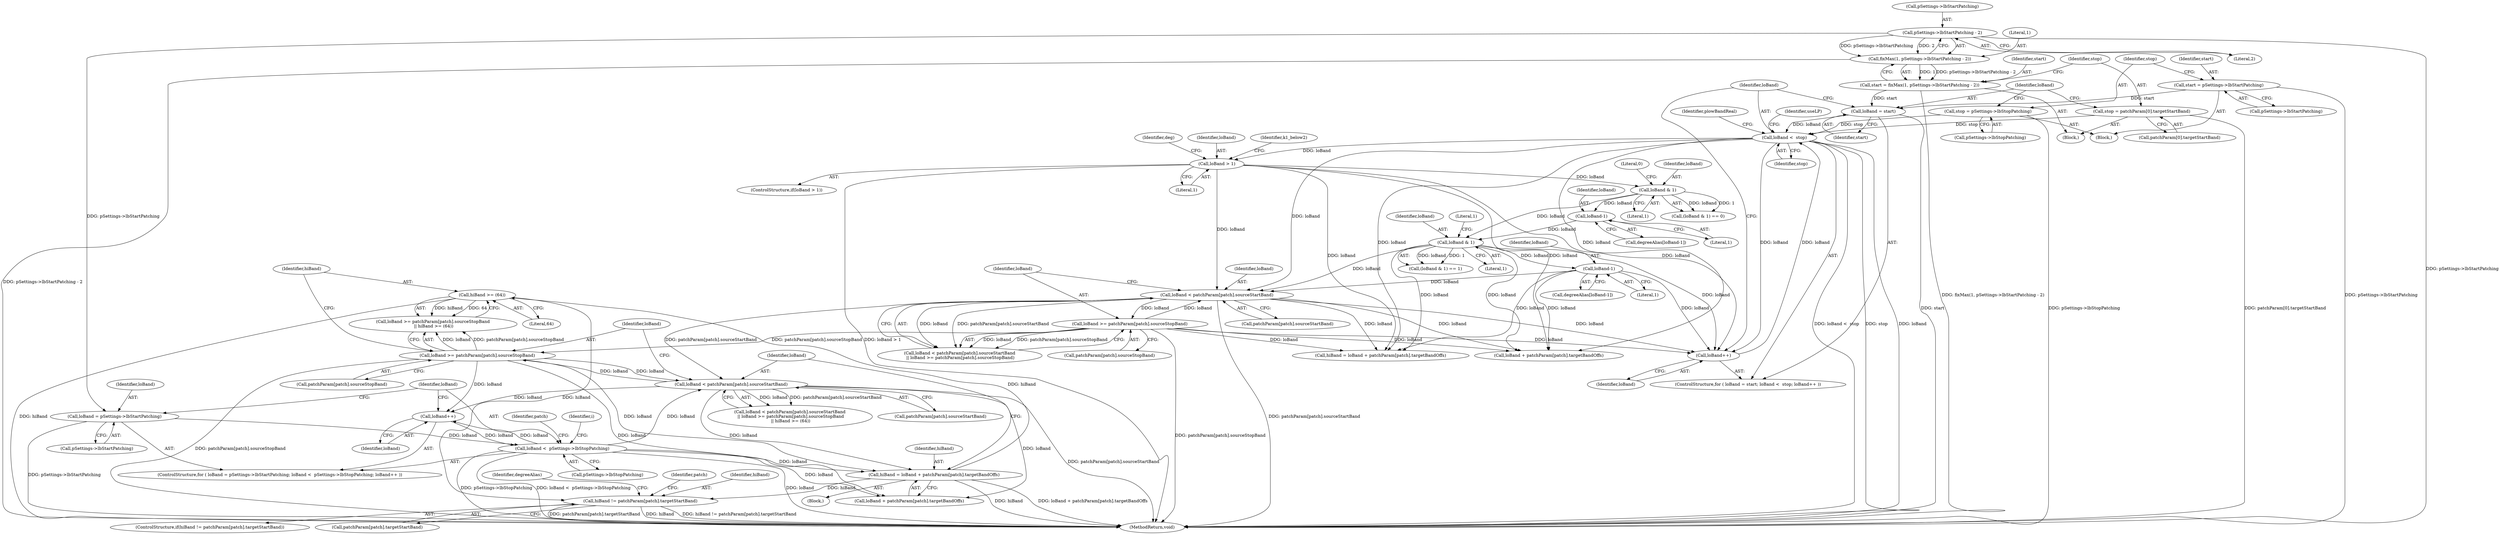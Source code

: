 digraph "0_Android_8e3be529372892e20ccf196809bc73276c822189@pointer" {
"1001978" [label="(Call,hiBand != patchParam[patch].targetStartBand)"];
"1001970" [label="(Call,hiBand >= (64))"];
"1001944" [label="(Call,hiBand = loBand + patchParam[patch].targetBandOffs)"];
"1001963" [label="(Call,loBand >= patchParam[patch].sourceStopBand)"];
"1001955" [label="(Call,loBand < patchParam[patch].sourceStartBand)"];
"1001925" [label="(Call,loBand <  pSettings->lbStopPatching)"];
"1001920" [label="(Call,loBand = pSettings->lbStartPatching)"];
"1000407" [label="(Call,pSettings->lbStartPatching - 2)"];
"1001930" [label="(Call,loBand++)"];
"1001624" [label="(Call,loBand < patchParam[patch].sourceStartBand)"];
"1001631" [label="(Call,loBand >= patchParam[patch].sourceStopBand)"];
"1000423" [label="(Call,loBand <  stop)"];
"1000426" [label="(Call,loBand++)"];
"1001477" [label="(Call,loBand > 1)"];
"1001580" [label="(Call,loBand-1)"];
"1001549" [label="(Call,loBand & 1)"];
"1001499" [label="(Call,loBand & 1)"];
"1001530" [label="(Call,loBand-1)"];
"1000420" [label="(Call,loBand = start)"];
"1000391" [label="(Call,start = pSettings->lbStartPatching)"];
"1000403" [label="(Call,start = fixMax(1, pSettings->lbStartPatching - 2))"];
"1000405" [label="(Call,fixMax(1, pSettings->lbStartPatching - 2))"];
"1000396" [label="(Call,stop = pSettings->lbStopPatching)"];
"1000412" [label="(Call,stop = patchParam[0].targetStartBand)"];
"1000412" [label="(Call,stop = patchParam[0].targetStartBand)"];
"1001921" [label="(Identifier,loBand)"];
"1000393" [label="(Call,pSettings->lbStartPatching)"];
"1000397" [label="(Identifier,stop)"];
"1000424" [label="(Identifier,loBand)"];
"1001926" [label="(Identifier,loBand)"];
"1001917" [label="(Identifier,useLP)"];
"1001954" [label="(Call,loBand < patchParam[patch].sourceStartBand\n || loBand >= patchParam[patch].sourceStopBand\n || hiBand >= (64))"];
"1000403" [label="(Call,start = fixMax(1, pSettings->lbStartPatching - 2))"];
"1001970" [label="(Call,hiBand >= (64))"];
"1000408" [label="(Call,pSettings->lbStartPatching)"];
"1001955" [label="(Call,loBand < patchParam[patch].sourceStartBand)"];
"1001925" [label="(Call,loBand <  pSettings->lbStopPatching)"];
"1001615" [label="(Call,loBand + patchParam[patch].targetBandOffs)"];
"1001962" [label="(Call,loBand >= patchParam[patch].sourceStopBand\n || hiBand >= (64))"];
"1000413" [label="(Identifier,stop)"];
"1001498" [label="(Call,(loBand & 1) == 0)"];
"1001919" [label="(ControlStructure,for ( loBand = pSettings->lbStartPatching; loBand <  pSettings->lbStopPatching; loBand++ ))"];
"1001972" [label="(Literal,64)"];
"1001548" [label="(Call,(loBand & 1) == 1)"];
"1001930" [label="(Call,loBand++)"];
"1001996" [label="(Identifier,i)"];
"1001931" [label="(Identifier,loBand)"];
"1001633" [label="(Call,patchParam[patch].sourceStopBand)"];
"1000392" [label="(Identifier,start)"];
"1000426" [label="(Call,loBand++)"];
"1001624" [label="(Call,loBand < patchParam[patch].sourceStartBand)"];
"1001922" [label="(Call,pSettings->lbStartPatching)"];
"1001957" [label="(Call,patchParam[patch].sourceStartBand)"];
"1000405" [label="(Call,fixMax(1, pSettings->lbStartPatching - 2))"];
"1001956" [label="(Identifier,loBand)"];
"1001942" [label="(Block,)"];
"1001531" [label="(Identifier,loBand)"];
"1002020" [label="(MethodReturn,void)"];
"1000422" [label="(Identifier,start)"];
"1000406" [label="(Literal,1)"];
"1001920" [label="(Call,loBand = pSettings->lbStartPatching)"];
"1000414" [label="(Call,patchParam[0].targetStartBand)"];
"1001478" [label="(Identifier,loBand)"];
"1001945" [label="(Identifier,hiBand)"];
"1001479" [label="(Literal,1)"];
"1001971" [label="(Identifier,hiBand)"];
"1001581" [label="(Identifier,loBand)"];
"1001625" [label="(Identifier,loBand)"];
"1001552" [label="(Literal,1)"];
"1001626" [label="(Call,patchParam[patch].sourceStartBand)"];
"1000432" [label="(Identifier,plowBandReal)"];
"1001978" [label="(Call,hiBand != patchParam[patch].targetStartBand)"];
"1000411" [label="(Literal,2)"];
"1000390" [label="(Block,)"];
"1001502" [label="(Literal,0)"];
"1001578" [label="(Call,degreeAlias[loBand-1])"];
"1001993" [label="(Identifier,patch)"];
"1001551" [label="(Literal,1)"];
"1001532" [label="(Literal,1)"];
"1001582" [label="(Literal,1)"];
"1000427" [label="(Identifier,loBand)"];
"1001530" [label="(Call,loBand-1)"];
"1001934" [label="(Identifier,patch)"];
"1001580" [label="(Call,loBand-1)"];
"1000407" [label="(Call,pSettings->lbStartPatching - 2)"];
"1001944" [label="(Call,hiBand = loBand + patchParam[patch].targetBandOffs)"];
"1001979" [label="(Identifier,hiBand)"];
"1001927" [label="(Call,pSettings->lbStopPatching)"];
"1001946" [label="(Call,loBand + patchParam[patch].targetBandOffs)"];
"1000420" [label="(Call,loBand = start)"];
"1001963" [label="(Call,loBand >= patchParam[patch].sourceStopBand)"];
"1000425" [label="(Identifier,stop)"];
"1001550" [label="(Identifier,loBand)"];
"1001501" [label="(Literal,1)"];
"1000404" [label="(Identifier,start)"];
"1001631" [label="(Call,loBand >= patchParam[patch].sourceStopBand)"];
"1001499" [label="(Call,loBand & 1)"];
"1001987" [label="(Identifier,degreeAlias)"];
"1001477" [label="(Call,loBand > 1)"];
"1001528" [label="(Call,degreeAlias[loBand-1])"];
"1001613" [label="(Call,hiBand = loBand + patchParam[patch].targetBandOffs)"];
"1001965" [label="(Call,patchParam[patch].sourceStopBand)"];
"1000419" [label="(ControlStructure,for ( loBand = start; loBand <  stop; loBand++ ))"];
"1001977" [label="(ControlStructure,if(hiBand != patchParam[patch].targetStartBand))"];
"1001476" [label="(ControlStructure,if(loBand > 1))"];
"1001964" [label="(Identifier,loBand)"];
"1000402" [label="(Block,)"];
"1000421" [label="(Identifier,loBand)"];
"1000398" [label="(Call,pSettings->lbStopPatching)"];
"1001549" [label="(Call,loBand & 1)"];
"1001597" [label="(Identifier,k1_below2)"];
"1001623" [label="(Call,loBand < patchParam[patch].sourceStartBand\n || loBand >= patchParam[patch].sourceStopBand)"];
"1000423" [label="(Call,loBand <  stop)"];
"1000391" [label="(Call,start = pSettings->lbStartPatching)"];
"1001500" [label="(Identifier,loBand)"];
"1001980" [label="(Call,patchParam[patch].targetStartBand)"];
"1001632" [label="(Identifier,loBand)"];
"1001483" [label="(Identifier,deg)"];
"1000396" [label="(Call,stop = pSettings->lbStopPatching)"];
"1001978" -> "1001977"  [label="AST: "];
"1001978" -> "1001980"  [label="CFG: "];
"1001979" -> "1001978"  [label="AST: "];
"1001980" -> "1001978"  [label="AST: "];
"1001987" -> "1001978"  [label="CFG: "];
"1001993" -> "1001978"  [label="CFG: "];
"1001978" -> "1002020"  [label="DDG: hiBand != patchParam[patch].targetStartBand"];
"1001978" -> "1002020"  [label="DDG: patchParam[patch].targetStartBand"];
"1001978" -> "1002020"  [label="DDG: hiBand"];
"1001970" -> "1001978"  [label="DDG: hiBand"];
"1001944" -> "1001978"  [label="DDG: hiBand"];
"1001970" -> "1001962"  [label="AST: "];
"1001970" -> "1001972"  [label="CFG: "];
"1001971" -> "1001970"  [label="AST: "];
"1001972" -> "1001970"  [label="AST: "];
"1001962" -> "1001970"  [label="CFG: "];
"1001970" -> "1002020"  [label="DDG: hiBand"];
"1001970" -> "1001962"  [label="DDG: hiBand"];
"1001970" -> "1001962"  [label="DDG: 64"];
"1001944" -> "1001970"  [label="DDG: hiBand"];
"1001944" -> "1001942"  [label="AST: "];
"1001944" -> "1001946"  [label="CFG: "];
"1001945" -> "1001944"  [label="AST: "];
"1001946" -> "1001944"  [label="AST: "];
"1001956" -> "1001944"  [label="CFG: "];
"1001944" -> "1002020"  [label="DDG: loBand + patchParam[patch].targetBandOffs"];
"1001944" -> "1002020"  [label="DDG: hiBand"];
"1001963" -> "1001944"  [label="DDG: loBand"];
"1001925" -> "1001944"  [label="DDG: loBand"];
"1001955" -> "1001944"  [label="DDG: loBand"];
"1001963" -> "1001962"  [label="AST: "];
"1001963" -> "1001965"  [label="CFG: "];
"1001964" -> "1001963"  [label="AST: "];
"1001965" -> "1001963"  [label="AST: "];
"1001971" -> "1001963"  [label="CFG: "];
"1001962" -> "1001963"  [label="CFG: "];
"1001963" -> "1002020"  [label="DDG: patchParam[patch].sourceStopBand"];
"1001963" -> "1001930"  [label="DDG: loBand"];
"1001963" -> "1001946"  [label="DDG: loBand"];
"1001963" -> "1001955"  [label="DDG: loBand"];
"1001963" -> "1001962"  [label="DDG: loBand"];
"1001963" -> "1001962"  [label="DDG: patchParam[patch].sourceStopBand"];
"1001955" -> "1001963"  [label="DDG: loBand"];
"1001631" -> "1001963"  [label="DDG: patchParam[patch].sourceStopBand"];
"1001955" -> "1001954"  [label="AST: "];
"1001955" -> "1001957"  [label="CFG: "];
"1001956" -> "1001955"  [label="AST: "];
"1001957" -> "1001955"  [label="AST: "];
"1001964" -> "1001955"  [label="CFG: "];
"1001954" -> "1001955"  [label="CFG: "];
"1001955" -> "1002020"  [label="DDG: patchParam[patch].sourceStartBand"];
"1001955" -> "1001930"  [label="DDG: loBand"];
"1001955" -> "1001946"  [label="DDG: loBand"];
"1001955" -> "1001954"  [label="DDG: loBand"];
"1001955" -> "1001954"  [label="DDG: patchParam[patch].sourceStartBand"];
"1001925" -> "1001955"  [label="DDG: loBand"];
"1001624" -> "1001955"  [label="DDG: patchParam[patch].sourceStartBand"];
"1001925" -> "1001919"  [label="AST: "];
"1001925" -> "1001927"  [label="CFG: "];
"1001926" -> "1001925"  [label="AST: "];
"1001927" -> "1001925"  [label="AST: "];
"1001934" -> "1001925"  [label="CFG: "];
"1001996" -> "1001925"  [label="CFG: "];
"1001925" -> "1002020"  [label="DDG: loBand"];
"1001925" -> "1002020"  [label="DDG: pSettings->lbStopPatching"];
"1001925" -> "1002020"  [label="DDG: loBand <  pSettings->lbStopPatching"];
"1001920" -> "1001925"  [label="DDG: loBand"];
"1001930" -> "1001925"  [label="DDG: loBand"];
"1001925" -> "1001930"  [label="DDG: loBand"];
"1001925" -> "1001946"  [label="DDG: loBand"];
"1001920" -> "1001919"  [label="AST: "];
"1001920" -> "1001922"  [label="CFG: "];
"1001921" -> "1001920"  [label="AST: "];
"1001922" -> "1001920"  [label="AST: "];
"1001926" -> "1001920"  [label="CFG: "];
"1001920" -> "1002020"  [label="DDG: pSettings->lbStartPatching"];
"1000407" -> "1001920"  [label="DDG: pSettings->lbStartPatching"];
"1000407" -> "1000405"  [label="AST: "];
"1000407" -> "1000411"  [label="CFG: "];
"1000408" -> "1000407"  [label="AST: "];
"1000411" -> "1000407"  [label="AST: "];
"1000405" -> "1000407"  [label="CFG: "];
"1000407" -> "1002020"  [label="DDG: pSettings->lbStartPatching"];
"1000407" -> "1000405"  [label="DDG: pSettings->lbStartPatching"];
"1000407" -> "1000405"  [label="DDG: 2"];
"1001930" -> "1001919"  [label="AST: "];
"1001930" -> "1001931"  [label="CFG: "];
"1001931" -> "1001930"  [label="AST: "];
"1001926" -> "1001930"  [label="CFG: "];
"1001624" -> "1001623"  [label="AST: "];
"1001624" -> "1001626"  [label="CFG: "];
"1001625" -> "1001624"  [label="AST: "];
"1001626" -> "1001624"  [label="AST: "];
"1001632" -> "1001624"  [label="CFG: "];
"1001623" -> "1001624"  [label="CFG: "];
"1001624" -> "1002020"  [label="DDG: patchParam[patch].sourceStartBand"];
"1001624" -> "1000426"  [label="DDG: loBand"];
"1001624" -> "1001613"  [label="DDG: loBand"];
"1001624" -> "1001615"  [label="DDG: loBand"];
"1001624" -> "1001623"  [label="DDG: loBand"];
"1001624" -> "1001623"  [label="DDG: patchParam[patch].sourceStartBand"];
"1001631" -> "1001624"  [label="DDG: loBand"];
"1000423" -> "1001624"  [label="DDG: loBand"];
"1001477" -> "1001624"  [label="DDG: loBand"];
"1001580" -> "1001624"  [label="DDG: loBand"];
"1001549" -> "1001624"  [label="DDG: loBand"];
"1001624" -> "1001631"  [label="DDG: loBand"];
"1001631" -> "1001623"  [label="AST: "];
"1001631" -> "1001633"  [label="CFG: "];
"1001632" -> "1001631"  [label="AST: "];
"1001633" -> "1001631"  [label="AST: "];
"1001623" -> "1001631"  [label="CFG: "];
"1001631" -> "1002020"  [label="DDG: patchParam[patch].sourceStopBand"];
"1001631" -> "1000426"  [label="DDG: loBand"];
"1001631" -> "1001613"  [label="DDG: loBand"];
"1001631" -> "1001615"  [label="DDG: loBand"];
"1001631" -> "1001623"  [label="DDG: loBand"];
"1001631" -> "1001623"  [label="DDG: patchParam[patch].sourceStopBand"];
"1000423" -> "1000419"  [label="AST: "];
"1000423" -> "1000425"  [label="CFG: "];
"1000424" -> "1000423"  [label="AST: "];
"1000425" -> "1000423"  [label="AST: "];
"1000432" -> "1000423"  [label="CFG: "];
"1001917" -> "1000423"  [label="CFG: "];
"1000423" -> "1002020"  [label="DDG: loBand <  stop"];
"1000423" -> "1002020"  [label="DDG: stop"];
"1000423" -> "1002020"  [label="DDG: loBand"];
"1000426" -> "1000423"  [label="DDG: loBand"];
"1000420" -> "1000423"  [label="DDG: loBand"];
"1000396" -> "1000423"  [label="DDG: stop"];
"1000412" -> "1000423"  [label="DDG: stop"];
"1000423" -> "1000426"  [label="DDG: loBand"];
"1000423" -> "1001477"  [label="DDG: loBand"];
"1000423" -> "1001613"  [label="DDG: loBand"];
"1000423" -> "1001615"  [label="DDG: loBand"];
"1000426" -> "1000419"  [label="AST: "];
"1000426" -> "1000427"  [label="CFG: "];
"1000427" -> "1000426"  [label="AST: "];
"1000424" -> "1000426"  [label="CFG: "];
"1001477" -> "1000426"  [label="DDG: loBand"];
"1001580" -> "1000426"  [label="DDG: loBand"];
"1001549" -> "1000426"  [label="DDG: loBand"];
"1001477" -> "1001476"  [label="AST: "];
"1001477" -> "1001479"  [label="CFG: "];
"1001478" -> "1001477"  [label="AST: "];
"1001479" -> "1001477"  [label="AST: "];
"1001483" -> "1001477"  [label="CFG: "];
"1001597" -> "1001477"  [label="CFG: "];
"1001477" -> "1002020"  [label="DDG: loBand > 1"];
"1001477" -> "1001499"  [label="DDG: loBand"];
"1001477" -> "1001613"  [label="DDG: loBand"];
"1001477" -> "1001615"  [label="DDG: loBand"];
"1001580" -> "1001578"  [label="AST: "];
"1001580" -> "1001582"  [label="CFG: "];
"1001581" -> "1001580"  [label="AST: "];
"1001582" -> "1001580"  [label="AST: "];
"1001578" -> "1001580"  [label="CFG: "];
"1001549" -> "1001580"  [label="DDG: loBand"];
"1001580" -> "1001613"  [label="DDG: loBand"];
"1001580" -> "1001615"  [label="DDG: loBand"];
"1001549" -> "1001548"  [label="AST: "];
"1001549" -> "1001551"  [label="CFG: "];
"1001550" -> "1001549"  [label="AST: "];
"1001551" -> "1001549"  [label="AST: "];
"1001552" -> "1001549"  [label="CFG: "];
"1001549" -> "1001548"  [label="DDG: loBand"];
"1001549" -> "1001548"  [label="DDG: 1"];
"1001499" -> "1001549"  [label="DDG: loBand"];
"1001530" -> "1001549"  [label="DDG: loBand"];
"1001549" -> "1001613"  [label="DDG: loBand"];
"1001549" -> "1001615"  [label="DDG: loBand"];
"1001499" -> "1001498"  [label="AST: "];
"1001499" -> "1001501"  [label="CFG: "];
"1001500" -> "1001499"  [label="AST: "];
"1001501" -> "1001499"  [label="AST: "];
"1001502" -> "1001499"  [label="CFG: "];
"1001499" -> "1001498"  [label="DDG: loBand"];
"1001499" -> "1001498"  [label="DDG: 1"];
"1001499" -> "1001530"  [label="DDG: loBand"];
"1001530" -> "1001528"  [label="AST: "];
"1001530" -> "1001532"  [label="CFG: "];
"1001531" -> "1001530"  [label="AST: "];
"1001532" -> "1001530"  [label="AST: "];
"1001528" -> "1001530"  [label="CFG: "];
"1000420" -> "1000419"  [label="AST: "];
"1000420" -> "1000422"  [label="CFG: "];
"1000421" -> "1000420"  [label="AST: "];
"1000422" -> "1000420"  [label="AST: "];
"1000424" -> "1000420"  [label="CFG: "];
"1000420" -> "1002020"  [label="DDG: start"];
"1000391" -> "1000420"  [label="DDG: start"];
"1000403" -> "1000420"  [label="DDG: start"];
"1000391" -> "1000390"  [label="AST: "];
"1000391" -> "1000393"  [label="CFG: "];
"1000392" -> "1000391"  [label="AST: "];
"1000393" -> "1000391"  [label="AST: "];
"1000397" -> "1000391"  [label="CFG: "];
"1000391" -> "1002020"  [label="DDG: pSettings->lbStartPatching"];
"1000403" -> "1000402"  [label="AST: "];
"1000403" -> "1000405"  [label="CFG: "];
"1000404" -> "1000403"  [label="AST: "];
"1000405" -> "1000403"  [label="AST: "];
"1000413" -> "1000403"  [label="CFG: "];
"1000403" -> "1002020"  [label="DDG: fixMax(1, pSettings->lbStartPatching - 2)"];
"1000405" -> "1000403"  [label="DDG: 1"];
"1000405" -> "1000403"  [label="DDG: pSettings->lbStartPatching - 2"];
"1000406" -> "1000405"  [label="AST: "];
"1000405" -> "1002020"  [label="DDG: pSettings->lbStartPatching - 2"];
"1000396" -> "1000390"  [label="AST: "];
"1000396" -> "1000398"  [label="CFG: "];
"1000397" -> "1000396"  [label="AST: "];
"1000398" -> "1000396"  [label="AST: "];
"1000421" -> "1000396"  [label="CFG: "];
"1000396" -> "1002020"  [label="DDG: pSettings->lbStopPatching"];
"1000412" -> "1000402"  [label="AST: "];
"1000412" -> "1000414"  [label="CFG: "];
"1000413" -> "1000412"  [label="AST: "];
"1000414" -> "1000412"  [label="AST: "];
"1000421" -> "1000412"  [label="CFG: "];
"1000412" -> "1002020"  [label="DDG: patchParam[0].targetStartBand"];
}
